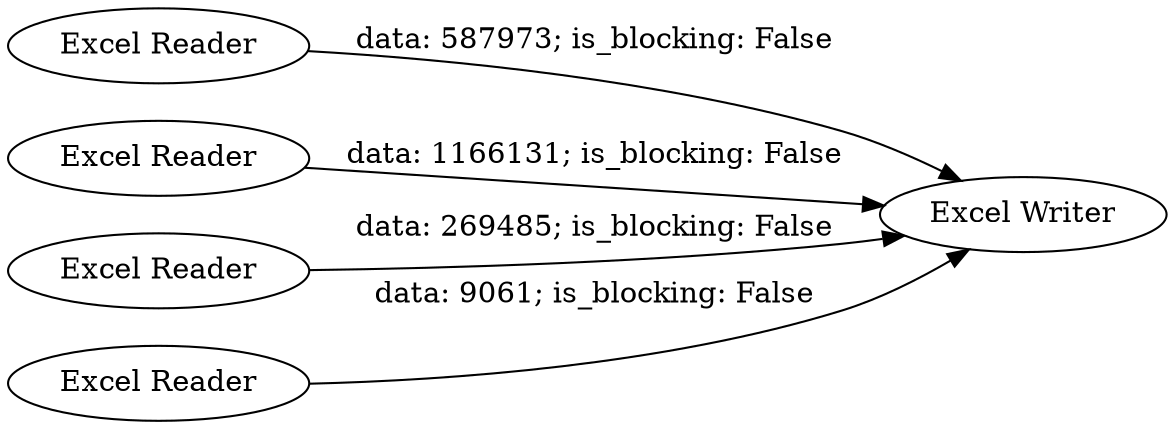 digraph {
	"-840847026592358911_2" [label="Excel Reader"]
	"-840847026592358911_5" [label="Excel Writer"]
	"-840847026592358911_3" [label="Excel Reader"]
	"-840847026592358911_4" [label="Excel Reader"]
	"-840847026592358911_1" [label="Excel Reader"]
	"-840847026592358911_3" -> "-840847026592358911_5" [label="data: 1166131; is_blocking: False"]
	"-840847026592358911_1" -> "-840847026592358911_5" [label="data: 9061; is_blocking: False"]
	"-840847026592358911_4" -> "-840847026592358911_5" [label="data: 269485; is_blocking: False"]
	"-840847026592358911_2" -> "-840847026592358911_5" [label="data: 587973; is_blocking: False"]
	rankdir=LR
}
